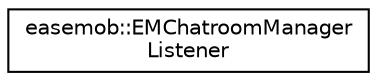 digraph "Graphical Class Hierarchy"
{
  edge [fontname="Helvetica",fontsize="10",labelfontname="Helvetica",labelfontsize="10"];
  node [fontname="Helvetica",fontsize="10",shape=record];
  rankdir="LR";
  Node1 [label="easemob::EMChatroomManager\lListener",height=0.2,width=0.4,color="black", fillcolor="white", style="filled",URL="$classeasemob_1_1EMChatroomManagerListener.html"];
}
